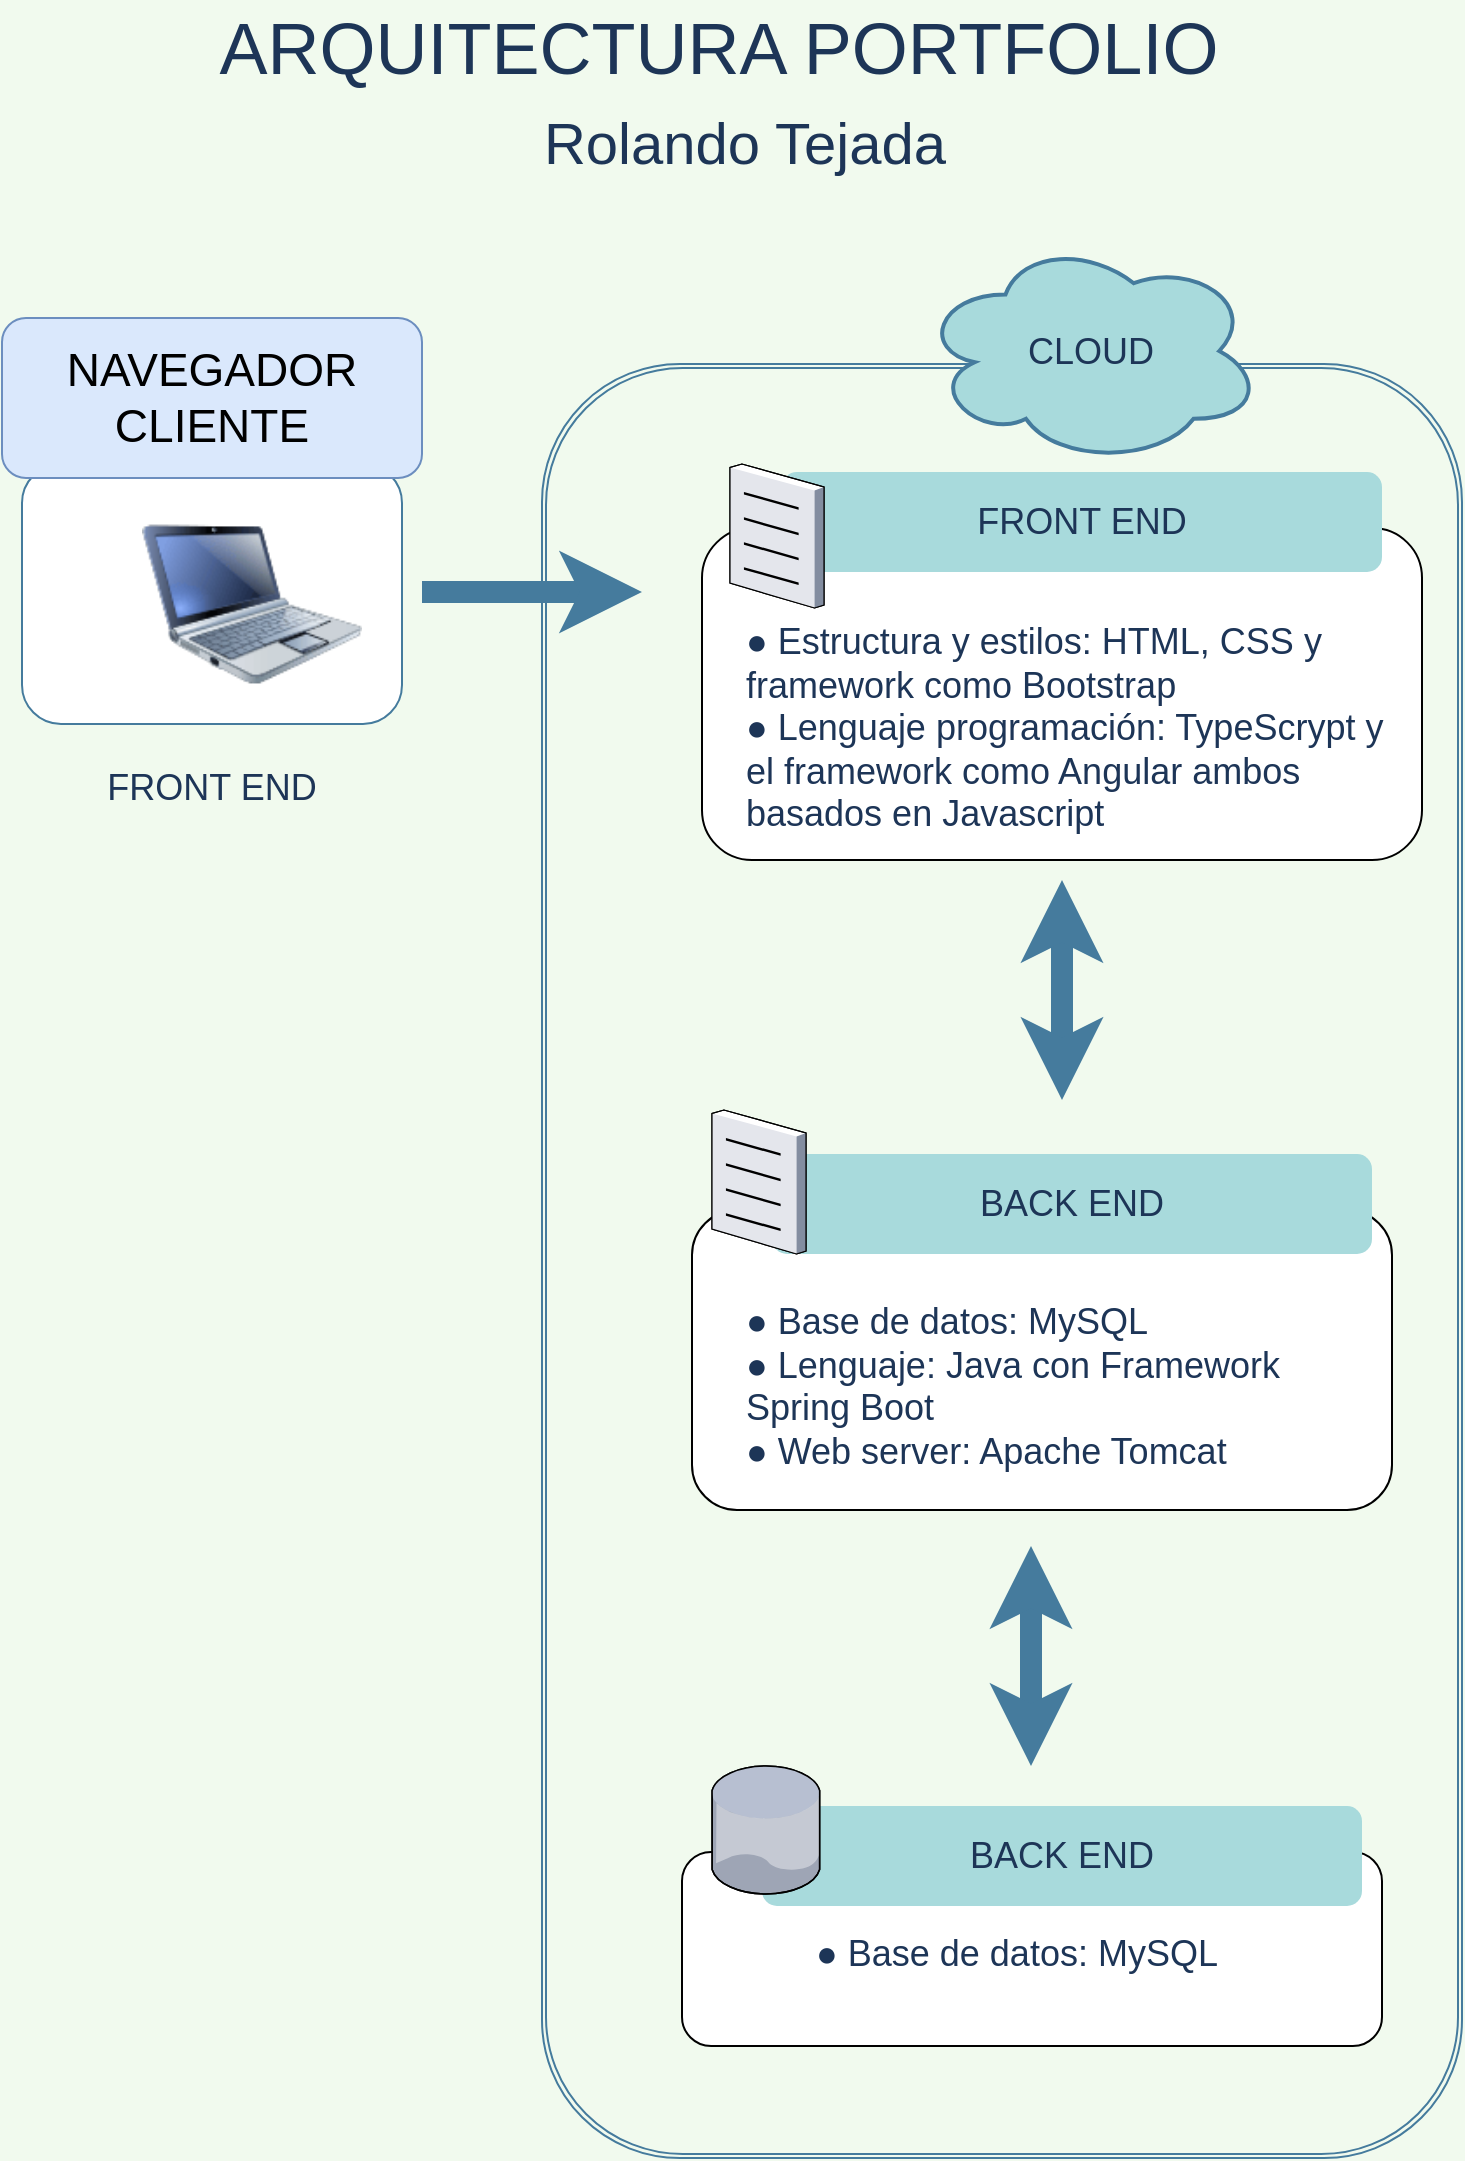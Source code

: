 <mxfile version="20.2.0" type="github">
  <diagram id="a45cf8ec-cd66-6f27-3ac3-be6e809c9e4a" name="Page-1">
    <mxGraphModel dx="1736" dy="900" grid="1" gridSize="10" guides="1" tooltips="1" connect="1" arrows="1" fold="1" page="1" pageScale="1" pageWidth="827" pageHeight="1169" background="#F1FAEE" math="0" shadow="0">
      <root>
        <mxCell id="0" />
        <mxCell id="1" parent="0" />
        <mxCell id="4HTWWz2ys-ZurxW4JA6u-198" value="" style="rounded=1;whiteSpace=wrap;html=1;" vertex="1" parent="1">
          <mxGeometry x="400" y="294" width="360" height="166" as="geometry" />
        </mxCell>
        <mxCell id="4HTWWz2ys-ZurxW4JA6u-172" value="" style="shape=ext;double=1;rounded=1;whiteSpace=wrap;html=1;fontColor=#1D3557;strokeColor=#457B9D;fillColor=none;gradientColor=none;" vertex="1" parent="1">
          <mxGeometry x="320" y="212" width="460" height="897" as="geometry" />
        </mxCell>
        <mxCell id="4HTWWz2ys-ZurxW4JA6u-197" value="" style="rounded=1;whiteSpace=wrap;html=1;" vertex="1" parent="1">
          <mxGeometry x="395" y="635" width="350" height="150" as="geometry" />
        </mxCell>
        <mxCell id="4HTWWz2ys-ZurxW4JA6u-184" value="" style="rounded=1;whiteSpace=wrap;html=1;" vertex="1" parent="1">
          <mxGeometry x="390" y="956" width="350" height="97" as="geometry" />
        </mxCell>
        <mxCell id="4HTWWz2ys-ZurxW4JA6u-191" value="" style="rounded=1;whiteSpace=wrap;html=1;fontSize=23;fontColor=#1D3557;strokeColor=#457B9D;fillColor=default;gradientColor=none;" vertex="1" parent="1">
          <mxGeometry x="60" y="262" width="190" height="130" as="geometry" />
        </mxCell>
        <mxCell id="5" value="&lt;span style=&quot;line-height: 17.182px&quot;&gt;FRONT END&lt;/span&gt;" style="rounded=1;whiteSpace=wrap;html=1;shadow=0;strokeColor=none;fillColor=#A8DADC;fontSize=18;fontColor=#1D3557;verticalAlign=middle;fontStyle=0;strokeWidth=3;" parent="1" vertex="1">
          <mxGeometry x="440" y="266" width="300" height="50" as="geometry" />
        </mxCell>
        <mxCell id="24" value="" style="image;html=1;image=img/lib/clip_art/computers/Netbook_128x128.png;shadow=0;strokeColor=#457B9D;fillColor=#A8DADC;fontSize=18;fontColor=#1D3557;fontStyle=0;labelBackgroundColor=#F1FAEE;rounded=1;" parent="1" vertex="1">
          <mxGeometry x="120" y="272" width="110" height="120" as="geometry" />
        </mxCell>
        <mxCell id="168" value="ARQUITECTURA PORTFOLIO WEB" style="text;html=1;strokeColor=none;fillColor=none;align=center;verticalAlign=middle;whiteSpace=wrap;overflow=hidden;shadow=0;fontSize=36;fontColor=#1D3557;fontStyle=0;rounded=1;" parent="1" vertex="1">
          <mxGeometry x="137" y="30" width="543" height="45" as="geometry" />
        </mxCell>
        <mxCell id="49" value="CLOUD" style="ellipse;shape=cloud;whiteSpace=wrap;html=1;shadow=0;strokeColor=#457B9D;fillColor=#A8DADC;fontSize=18;fontColor=#1D3557;fontStyle=0;gradientDirection=north;strokeWidth=2;rounded=1;" parent="1" vertex="1">
          <mxGeometry x="509" y="149" width="171" height="113" as="geometry" />
        </mxCell>
        <mxCell id="171" style="edgeStyle=orthogonalEdgeStyle;rounded=1;jumpStyle=none;html=1;exitX=0;exitY=0.5;entryX=0;entryY=0.5;shadow=0;labelBackgroundColor=none;startArrow=none;startFill=0;endArrow=classic;endFill=1;endSize=6;jettySize=auto;orthogonalLoop=1;strokeColor=#457B9D;strokeWidth=2;fillColor=#A8DADC;fontFamily=Helvetica;fontSize=14;fontColor=#1D3557;align=left;fontStyle=0" parent="1" source="168" target="168" edge="1">
          <mxGeometry relative="1" as="geometry" />
        </mxCell>
        <mxCell id="4HTWWz2ys-ZurxW4JA6u-178" value="" style="verticalLabelPosition=bottom;sketch=0;aspect=fixed;html=1;verticalAlign=top;strokeColor=none;align=center;outlineConnect=0;shape=mxgraph.citrix.document;fontColor=#1D3557;fillColor=none;rounded=1;" vertex="1" parent="1">
          <mxGeometry x="414" y="262" width="47" height="72" as="geometry" />
        </mxCell>
        <mxCell id="4HTWWz2ys-ZurxW4JA6u-179" value="" style="endArrow=classic;startArrow=classic;html=1;rounded=1;fontColor=#1D3557;strokeColor=#457B9D;fillColor=#A8DADC;strokeWidth=11;" edge="1" parent="1">
          <mxGeometry width="50" height="50" relative="1" as="geometry">
            <mxPoint x="580" y="580" as="sourcePoint" />
            <mxPoint x="580" y="470" as="targetPoint" />
          </mxGeometry>
        </mxCell>
        <mxCell id="4HTWWz2ys-ZurxW4JA6u-182" value="&lt;span style=&quot;line-height: 17.182px&quot;&gt;BACK END&lt;/span&gt;" style="rounded=1;whiteSpace=wrap;html=1;shadow=0;strokeColor=none;fillColor=#A8DADC;fontSize=18;fontColor=#1D3557;verticalAlign=middle;fontStyle=0;strokeWidth=3;align=center;" vertex="1" parent="1">
          <mxGeometry x="430" y="933" width="300" height="50" as="geometry" />
        </mxCell>
        <mxCell id="4HTWWz2ys-ZurxW4JA6u-176" value="" style="verticalLabelPosition=bottom;sketch=0;aspect=fixed;html=1;verticalAlign=top;strokeColor=none;align=center;outlineConnect=0;shape=mxgraph.citrix.database;fontColor=#1D3557;fillColor=none;rounded=1;" vertex="1" parent="1">
          <mxGeometry x="405" y="913" width="54.4" height="64" as="geometry" />
        </mxCell>
        <mxCell id="4HTWWz2ys-ZurxW4JA6u-185" value="" style="endArrow=classic;startArrow=classic;html=1;rounded=1;fontColor=#1D3557;strokeColor=#457B9D;fillColor=#A8DADC;strokeWidth=11;" edge="1" parent="1">
          <mxGeometry width="50" height="50" relative="1" as="geometry">
            <mxPoint x="564.5" y="913" as="sourcePoint" />
            <mxPoint x="564.5" y="803" as="targetPoint" />
          </mxGeometry>
        </mxCell>
        <mxCell id="4HTWWz2ys-ZurxW4JA6u-186" value="" style="endArrow=classic;startArrow=none;html=1;rounded=1;fontColor=#1D3557;strokeColor=#457B9D;fillColor=#A8DADC;strokeWidth=11;startFill=0;" edge="1" parent="1">
          <mxGeometry width="50" height="50" relative="1" as="geometry">
            <mxPoint x="260" y="326" as="sourcePoint" />
            <mxPoint x="370" y="326" as="targetPoint" />
          </mxGeometry>
        </mxCell>
        <mxCell id="4HTWWz2ys-ZurxW4JA6u-188" value="&lt;font style=&quot;font-size: 23px;&quot;&gt;NAVEGADOR CLIENTE&lt;/font&gt;" style="rounded=1;whiteSpace=wrap;html=1;strokeColor=#6c8ebf;fillColor=#dae8fc;" vertex="1" parent="1">
          <mxGeometry x="50" y="189" width="210" height="80" as="geometry" />
        </mxCell>
        <mxCell id="4HTWWz2ys-ZurxW4JA6u-175" value="&lt;span style=&quot;line-height: 17.182px&quot;&gt;BACK END&lt;/span&gt;" style="rounded=1;whiteSpace=wrap;html=1;shadow=0;strokeColor=none;fillColor=#A8DADC;fontSize=18;fontColor=#1D3557;verticalAlign=middle;fontStyle=0;strokeWidth=3;" vertex="1" parent="1">
          <mxGeometry x="435" y="607" width="300" height="50" as="geometry" />
        </mxCell>
        <mxCell id="4HTWWz2ys-ZurxW4JA6u-177" value="" style="verticalLabelPosition=bottom;sketch=0;aspect=fixed;html=1;verticalAlign=top;strokeColor=none;align=center;outlineConnect=0;shape=mxgraph.citrix.document;fontColor=#1D3557;fillColor=none;rounded=1;" vertex="1" parent="1">
          <mxGeometry x="405" y="585" width="47" height="72" as="geometry" />
        </mxCell>
        <mxCell id="4HTWWz2ys-ZurxW4JA6u-192" value="&lt;font style=&quot;font-size: 29px;&quot;&gt;Rolando Tejada&lt;/font&gt;" style="text;html=1;strokeColor=none;fillColor=none;align=center;verticalAlign=middle;whiteSpace=wrap;overflow=hidden;shadow=0;fontSize=36;fontColor=#1D3557;fontStyle=0;rounded=1;" vertex="1" parent="1">
          <mxGeometry x="150" y="75" width="543" height="45" as="geometry" />
        </mxCell>
        <mxCell id="4HTWWz2ys-ZurxW4JA6u-193" value="&lt;font style=&quot;font-size: 18px;&quot;&gt;FRONT END&lt;/font&gt;" style="text;html=1;strokeColor=none;fillColor=none;align=center;verticalAlign=middle;whiteSpace=wrap;overflow=hidden;shadow=0;fontSize=36;fontColor=#1D3557;fontStyle=0;rounded=1;" vertex="1" parent="1">
          <mxGeometry x="85" y="393" width="140" height="40" as="geometry" />
        </mxCell>
        <mxCell id="4HTWWz2ys-ZurxW4JA6u-195" value="● Estructura y estilos: HTML, CSS y framework como Bootstrap&#xa;● Lenguaje programación: TypeScrypt y el framework como Angular ambos&#xa;basados en Javascript" style="text;whiteSpace=wrap;html=1;fontSize=18;fontColor=#1D3557;" vertex="1" parent="1">
          <mxGeometry x="420" y="334" width="325" height="110" as="geometry" />
        </mxCell>
        <mxCell id="4HTWWz2ys-ZurxW4JA6u-199" value="● Base de datos: MySQL&lt;br&gt;● Lenguaje: Java con Framework Spring Boot&lt;br&gt;● Web server: Apache Tomcat" style="text;whiteSpace=wrap;html=1;fontSize=18;fontColor=#1D3557;" vertex="1" parent="1">
          <mxGeometry x="420" y="674" width="315" height="81" as="geometry" />
        </mxCell>
        <mxCell id="4HTWWz2ys-ZurxW4JA6u-200" value="● Base de datos: MySQL" style="text;whiteSpace=wrap;html=1;fontSize=18;fontColor=#1D3557;" vertex="1" parent="1">
          <mxGeometry x="455" y="990" width="230" height="50" as="geometry" />
        </mxCell>
      </root>
    </mxGraphModel>
  </diagram>
</mxfile>
